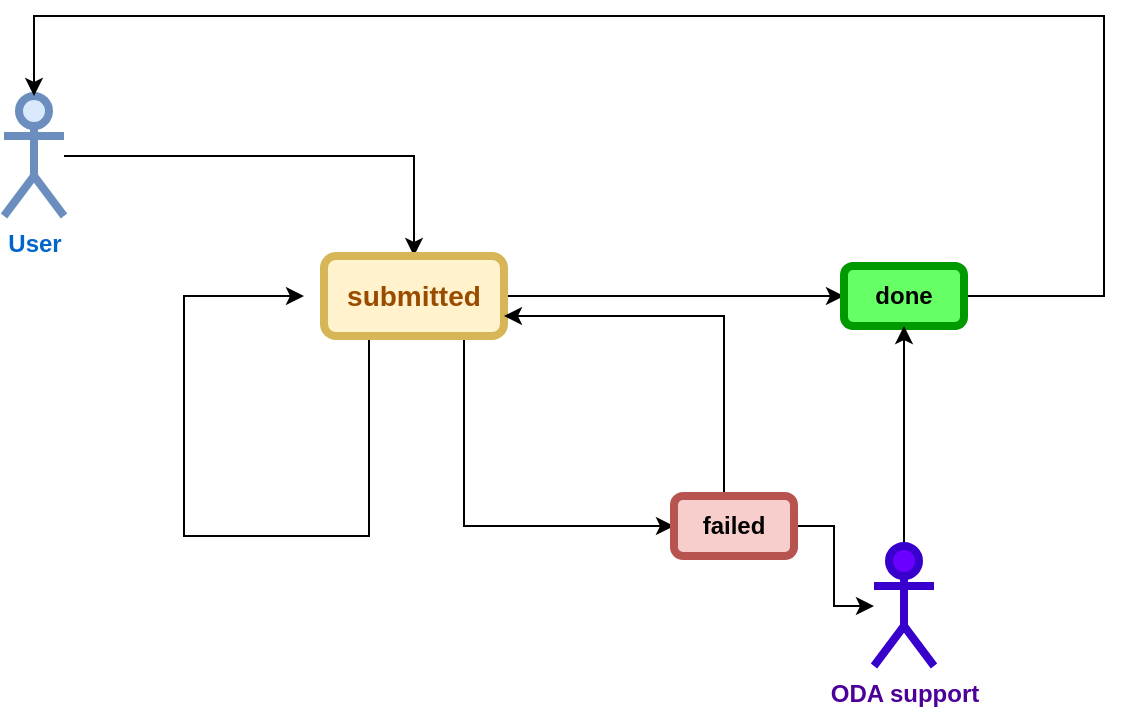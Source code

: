 <mxfile version="20.0.1" type="github">
  <diagram id="PQY_MagAeAY2v6jVSkVq" name="Page-1">
    <mxGraphModel dx="1182" dy="630" grid="1" gridSize="10" guides="1" tooltips="1" connect="1" arrows="1" fold="1" page="1" pageScale="1" pageWidth="850" pageHeight="1100" math="0" shadow="0">
      <root>
        <mxCell id="0" />
        <mxCell id="1" parent="0" />
        <mxCell id="TIzy7ZWIU3yhgnEuOh3n-13" style="edgeStyle=orthogonalEdgeStyle;rounded=0;orthogonalLoop=1;jettySize=auto;html=1;entryX=0.5;entryY=0;entryDx=0;entryDy=0;fontSize=14;fontColor=#0066CC;" edge="1" parent="1" source="TIzy7ZWIU3yhgnEuOh3n-1" target="TIzy7ZWIU3yhgnEuOh3n-4">
          <mxGeometry relative="1" as="geometry" />
        </mxCell>
        <mxCell id="TIzy7ZWIU3yhgnEuOh3n-1" value="&lt;font color=&quot;#0066CC&quot;&gt;&lt;b&gt;User&lt;/b&gt;&lt;/font&gt;" style="shape=umlActor;verticalLabelPosition=bottom;verticalAlign=top;html=1;outlineConnect=0;strokeWidth=4;fillColor=#dae8fc;strokeColor=#6c8ebf;" vertex="1" parent="1">
          <mxGeometry x="90" y="120" width="30" height="60" as="geometry" />
        </mxCell>
        <mxCell id="TIzy7ZWIU3yhgnEuOh3n-14" style="edgeStyle=orthogonalEdgeStyle;rounded=0;orthogonalLoop=1;jettySize=auto;html=1;entryX=0;entryY=0.5;entryDx=0;entryDy=0;fontSize=14;fontColor=#0066CC;" edge="1" parent="1" source="TIzy7ZWIU3yhgnEuOh3n-4" target="TIzy7ZWIU3yhgnEuOh3n-5">
          <mxGeometry relative="1" as="geometry">
            <Array as="points">
              <mxPoint x="470" y="220" />
              <mxPoint x="470" y="220" />
            </Array>
          </mxGeometry>
        </mxCell>
        <mxCell id="TIzy7ZWIU3yhgnEuOh3n-15" style="edgeStyle=orthogonalEdgeStyle;rounded=0;orthogonalLoop=1;jettySize=auto;html=1;exitX=0.25;exitY=1;exitDx=0;exitDy=0;fontSize=14;fontColor=#0066CC;" edge="1" parent="1" source="TIzy7ZWIU3yhgnEuOh3n-4">
          <mxGeometry relative="1" as="geometry">
            <mxPoint x="240" y="220" as="targetPoint" />
            <Array as="points">
              <mxPoint x="273" y="340" />
              <mxPoint x="180" y="340" />
              <mxPoint x="180" y="220" />
            </Array>
          </mxGeometry>
        </mxCell>
        <mxCell id="TIzy7ZWIU3yhgnEuOh3n-16" style="edgeStyle=orthogonalEdgeStyle;rounded=0;orthogonalLoop=1;jettySize=auto;html=1;entryX=0;entryY=0.5;entryDx=0;entryDy=0;fontSize=14;fontColor=#0066CC;" edge="1" parent="1" source="TIzy7ZWIU3yhgnEuOh3n-4" target="TIzy7ZWIU3yhgnEuOh3n-6">
          <mxGeometry relative="1" as="geometry">
            <Array as="points">
              <mxPoint x="320" y="335" />
            </Array>
          </mxGeometry>
        </mxCell>
        <mxCell id="TIzy7ZWIU3yhgnEuOh3n-4" value="&lt;font color=&quot;#994C00&quot;&gt;&lt;b&gt;&lt;font style=&quot;font-size: 14px;&quot;&gt;submitted&lt;/font&gt;&lt;/b&gt;&lt;/font&gt;" style="rounded=1;whiteSpace=wrap;html=1;strokeWidth=4;fillColor=#fff2cc;strokeColor=#d6b656;" vertex="1" parent="1">
          <mxGeometry x="250" y="200" width="90" height="40" as="geometry" />
        </mxCell>
        <mxCell id="TIzy7ZWIU3yhgnEuOh3n-19" style="edgeStyle=orthogonalEdgeStyle;rounded=0;orthogonalLoop=1;jettySize=auto;html=1;fontSize=14;fontColor=#0066CC;" edge="1" parent="1" source="TIzy7ZWIU3yhgnEuOh3n-5" target="TIzy7ZWIU3yhgnEuOh3n-1">
          <mxGeometry relative="1" as="geometry">
            <Array as="points">
              <mxPoint x="640" y="220" />
              <mxPoint x="640" y="80" />
              <mxPoint x="105" y="80" />
            </Array>
          </mxGeometry>
        </mxCell>
        <mxCell id="TIzy7ZWIU3yhgnEuOh3n-5" value="&lt;b&gt;done&lt;/b&gt;" style="rounded=1;whiteSpace=wrap;html=1;strokeWidth=4;fillColor=#66FF66;strokeColor=#009900;" vertex="1" parent="1">
          <mxGeometry x="510" y="205" width="60" height="30" as="geometry" />
        </mxCell>
        <mxCell id="TIzy7ZWIU3yhgnEuOh3n-17" style="edgeStyle=orthogonalEdgeStyle;rounded=0;orthogonalLoop=1;jettySize=auto;html=1;fontSize=14;fontColor=#0066CC;" edge="1" parent="1" source="TIzy7ZWIU3yhgnEuOh3n-6" target="TIzy7ZWIU3yhgnEuOh3n-7">
          <mxGeometry relative="1" as="geometry" />
        </mxCell>
        <mxCell id="TIzy7ZWIU3yhgnEuOh3n-21" style="edgeStyle=orthogonalEdgeStyle;rounded=0;orthogonalLoop=1;jettySize=auto;html=1;entryX=1;entryY=0.75;entryDx=0;entryDy=0;fontSize=14;fontColor=#0066CC;" edge="1" parent="1" source="TIzy7ZWIU3yhgnEuOh3n-6" target="TIzy7ZWIU3yhgnEuOh3n-4">
          <mxGeometry relative="1" as="geometry">
            <Array as="points">
              <mxPoint x="450" y="230" />
            </Array>
          </mxGeometry>
        </mxCell>
        <mxCell id="TIzy7ZWIU3yhgnEuOh3n-6" value="&lt;b&gt;failed&lt;/b&gt;" style="rounded=1;whiteSpace=wrap;html=1;strokeWidth=4;fillColor=#f8cecc;strokeColor=#b85450;" vertex="1" parent="1">
          <mxGeometry x="425" y="320" width="60" height="30" as="geometry" />
        </mxCell>
        <mxCell id="TIzy7ZWIU3yhgnEuOh3n-18" style="edgeStyle=orthogonalEdgeStyle;rounded=0;orthogonalLoop=1;jettySize=auto;html=1;entryX=0.5;entryY=1;entryDx=0;entryDy=0;fontSize=14;fontColor=#0066CC;" edge="1" parent="1" source="TIzy7ZWIU3yhgnEuOh3n-7" target="TIzy7ZWIU3yhgnEuOh3n-5">
          <mxGeometry relative="1" as="geometry" />
        </mxCell>
        <mxCell id="TIzy7ZWIU3yhgnEuOh3n-7" value="&lt;b&gt;&lt;font color=&quot;#4C0099&quot;&gt;ODA support&lt;/font&gt;&lt;/b&gt;" style="shape=umlActor;verticalLabelPosition=bottom;verticalAlign=top;html=1;outlineConnect=0;strokeWidth=4;fillColor=#6a00ff;strokeColor=#3700CC;fontColor=#ffffff;" vertex="1" parent="1">
          <mxGeometry x="525" y="345" width="30" height="60" as="geometry" />
        </mxCell>
      </root>
    </mxGraphModel>
  </diagram>
</mxfile>
